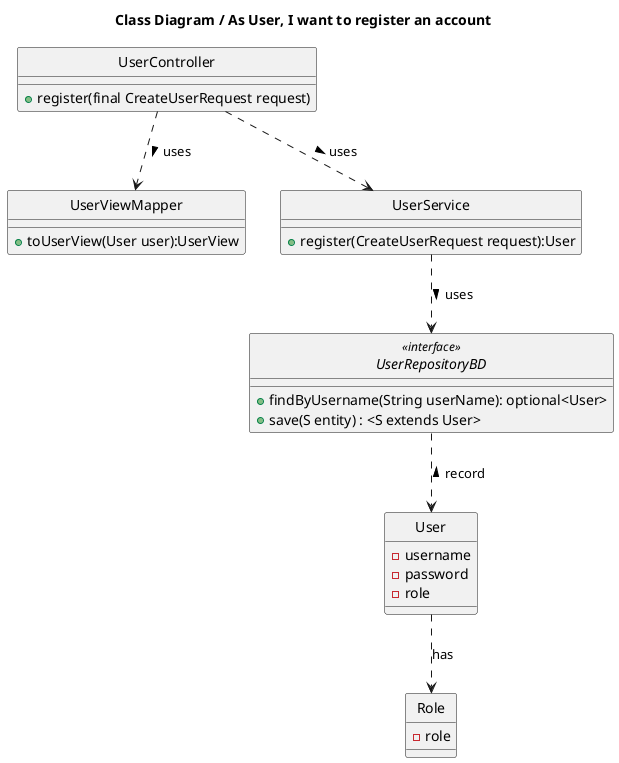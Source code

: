 @startuml
'https://plantuml.com/class-diagram
hide circle
class UserRepositoryBD <<interface>>

title Class Diagram / As User, I want to register an account



class User{
    -username
    -password
    -role
}

class Role {
    -role
}
class UserViewMapper{
    +toUserView(User user):UserView
}
class UserController{
    +register(final CreateUserRequest request)
    }
class UserService{
 +register(CreateUserRequest request):User
}

interface UserRepositoryBD
{
    +findByUsername(String userName): optional<User>
    +save(S entity) : <S extends User>
}


UserController ..> UserService: uses >
UserService ..> UserRepositoryBD: uses >
UserRepositoryBD ..> User: < record
UserController ..>UserViewMapper: uses >
User ..> Role : has
@enduml
